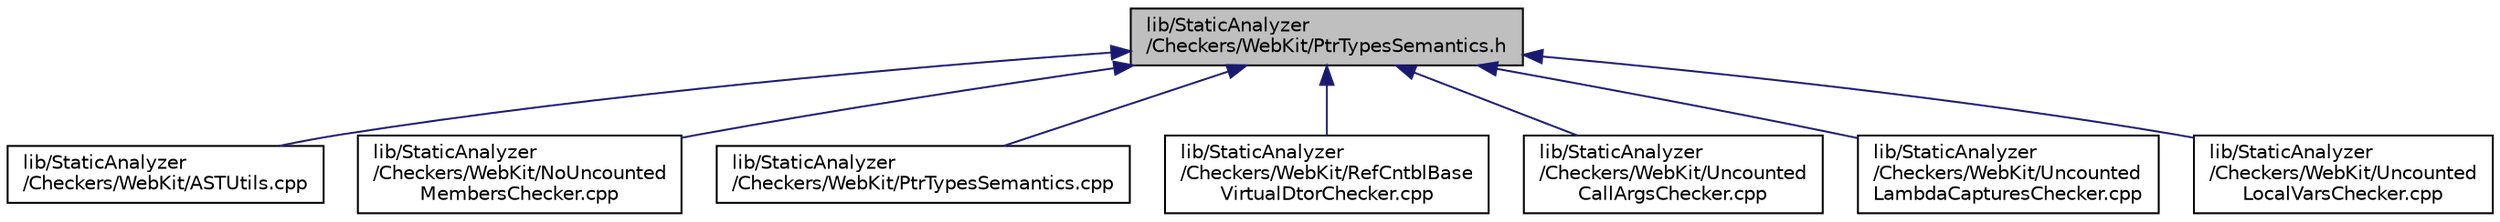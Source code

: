 digraph "lib/StaticAnalyzer/Checkers/WebKit/PtrTypesSemantics.h"
{
 // LATEX_PDF_SIZE
  bgcolor="transparent";
  edge [fontname="Helvetica",fontsize="10",labelfontname="Helvetica",labelfontsize="10"];
  node [fontname="Helvetica",fontsize="10",shape=record];
  Node1 [label="lib/StaticAnalyzer\l/Checkers/WebKit/PtrTypesSemantics.h",height=0.2,width=0.4,color="black", fillcolor="grey75", style="filled", fontcolor="black",tooltip=" "];
  Node1 -> Node2 [dir="back",color="midnightblue",fontsize="10",style="solid",fontname="Helvetica"];
  Node2 [label="lib/StaticAnalyzer\l/Checkers/WebKit/ASTUtils.cpp",height=0.2,width=0.4,color="black",URL="$ASTUtils_8cpp.html",tooltip=" "];
  Node1 -> Node3 [dir="back",color="midnightblue",fontsize="10",style="solid",fontname="Helvetica"];
  Node3 [label="lib/StaticAnalyzer\l/Checkers/WebKit/NoUncounted\lMembersChecker.cpp",height=0.2,width=0.4,color="black",URL="$NoUncountedMembersChecker_8cpp.html",tooltip=" "];
  Node1 -> Node4 [dir="back",color="midnightblue",fontsize="10",style="solid",fontname="Helvetica"];
  Node4 [label="lib/StaticAnalyzer\l/Checkers/WebKit/PtrTypesSemantics.cpp",height=0.2,width=0.4,color="black",URL="$PtrTypesSemantics_8cpp.html",tooltip=" "];
  Node1 -> Node5 [dir="back",color="midnightblue",fontsize="10",style="solid",fontname="Helvetica"];
  Node5 [label="lib/StaticAnalyzer\l/Checkers/WebKit/RefCntblBase\lVirtualDtorChecker.cpp",height=0.2,width=0.4,color="black",URL="$RefCntblBaseVirtualDtorChecker_8cpp.html",tooltip=" "];
  Node1 -> Node6 [dir="back",color="midnightblue",fontsize="10",style="solid",fontname="Helvetica"];
  Node6 [label="lib/StaticAnalyzer\l/Checkers/WebKit/Uncounted\lCallArgsChecker.cpp",height=0.2,width=0.4,color="black",URL="$UncountedCallArgsChecker_8cpp.html",tooltip=" "];
  Node1 -> Node7 [dir="back",color="midnightblue",fontsize="10",style="solid",fontname="Helvetica"];
  Node7 [label="lib/StaticAnalyzer\l/Checkers/WebKit/Uncounted\lLambdaCapturesChecker.cpp",height=0.2,width=0.4,color="black",URL="$UncountedLambdaCapturesChecker_8cpp.html",tooltip=" "];
  Node1 -> Node8 [dir="back",color="midnightblue",fontsize="10",style="solid",fontname="Helvetica"];
  Node8 [label="lib/StaticAnalyzer\l/Checkers/WebKit/Uncounted\lLocalVarsChecker.cpp",height=0.2,width=0.4,color="black",URL="$UncountedLocalVarsChecker_8cpp.html",tooltip=" "];
}
